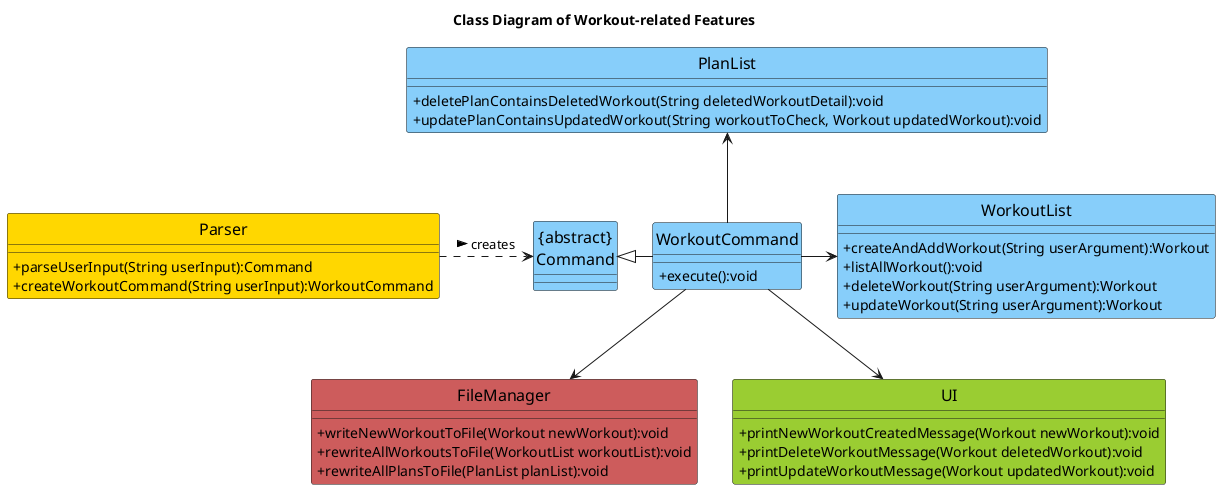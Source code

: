 @startuml
'https://plantuml.com/class-diagram
hide circle

skinparam classAttributeIconSize 0
skinparam classFontSize 16
title Class Diagram of Workout-related Features

Parser .r.> "{abstract}\nCommand":creates >
"{abstract}\nCommand" <|- WorkoutCommand
WorkoutCommand -r-> WorkoutList
WorkoutCommand --> FileManager
WorkoutCommand --> UI
WorkoutCommand -u-> PlanList

class PlanList #LightSkyBlue {
+ deletePlanContainsDeletedWorkout(String deletedWorkoutDetail):void
+ updatePlanContainsUpdatedWorkout(String workoutToCheck, Workout updatedWorkout):void
}

class FileManager #IndianRed {
+ writeNewWorkoutToFile(Workout newWorkout):void
+ rewriteAllWorkoutsToFile(WorkoutList workoutList):void
+ rewriteAllPlansToFile(PlanList planList):void
}

class "{abstract}\nCommand" #LightSkyBlue {
}

class WorkoutCommand #LightSkyBlue {
+ execute():void
}

class WorkoutList #LightSkyBlue {
+ createAndAddWorkout(String userArgument):Workout
+ listAllWorkout():void
+ deleteWorkout(String userArgument):Workout
+ updateWorkout(String userArgument):Workout
}

class UI #YellowGreen{
+ printNewWorkoutCreatedMessage(Workout newWorkout):void
+ printDeleteWorkoutMessage(Workout deletedWorkout):void
+ printUpdateWorkoutMessage(Workout updatedWorkout):void
}

class Parser #Gold {
+ parseUserInput(String userInput):Command
+ createWorkoutCommand(String userInput):WorkoutCommand
}


@enduml